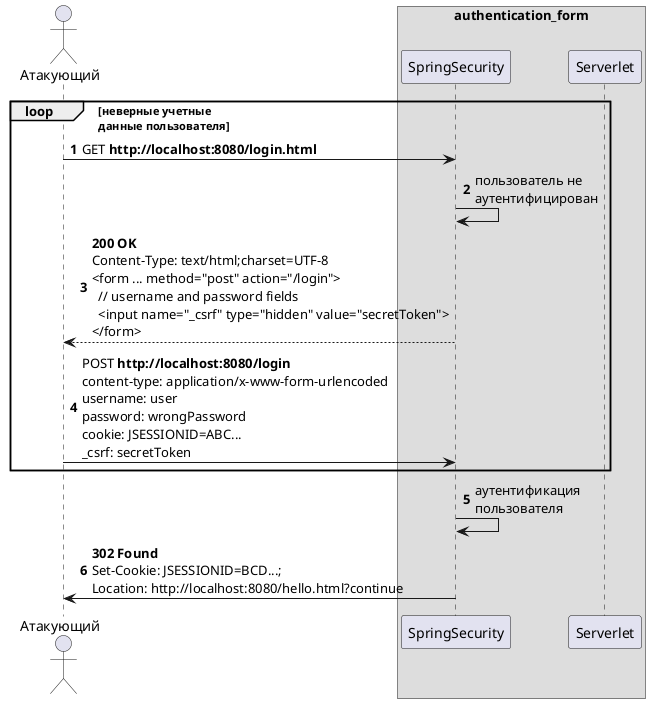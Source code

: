 @startuml

autonumber

actor Атакующий
box authentication_form
    participant SpringSecurity
    participant Serverlet
end box

loop неверные учетные\nданные пользователя
    Атакующий -> SpringSecurity: GET <b>http://localhost:8080/login.html</b>
    SpringSecurity -> SpringSecurity: пользователь не\nаутентифицирован
    SpringSecurity --> Атакующий: <b>200 OK</b>\nContent-Type: text/html;charset=UTF-8\n<form ... method="post" action="/login">\n  // username and password fields\n  <input name="_csrf" type="hidden" value="secretToken">\n</form>
    Атакующий -> SpringSecurity: POST <b>http://localhost:8080/login</b>\ncontent-type: application/x-www-form-urlencoded\nusername: user\npassword: wrongPassword\ncookie: JSESSIONID=ABC...\n_csrf: secretToken
end
SpringSecurity -> SpringSecurity: аутентификация\nпользователя
SpringSecurity -> Атакующий: <b>302 Found</b>\nSet-Cookie: JSESSIONID=BCD...;\nLocation: http://localhost:8080/hello.html?continue


@enduml